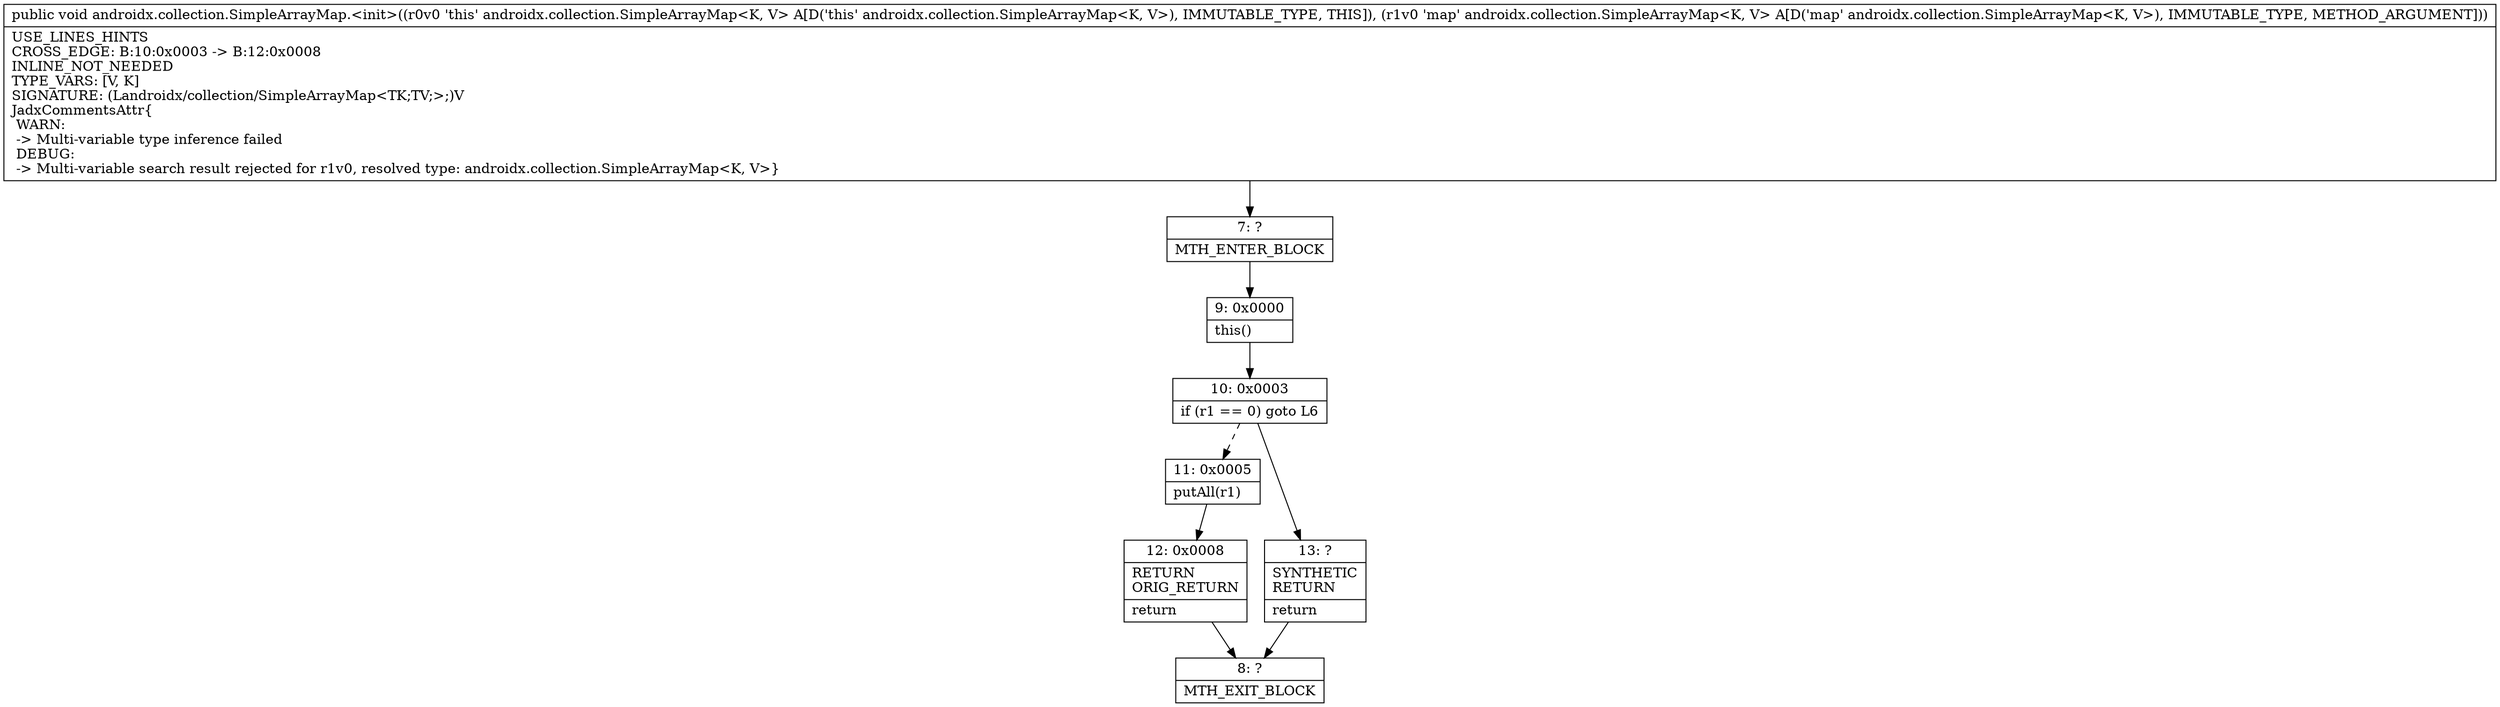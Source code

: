 digraph "CFG forandroidx.collection.SimpleArrayMap.\<init\>(Landroidx\/collection\/SimpleArrayMap;)V" {
Node_7 [shape=record,label="{7\:\ ?|MTH_ENTER_BLOCK\l}"];
Node_9 [shape=record,label="{9\:\ 0x0000|this()\l}"];
Node_10 [shape=record,label="{10\:\ 0x0003|if (r1 == 0) goto L6\l}"];
Node_11 [shape=record,label="{11\:\ 0x0005|putAll(r1)\l}"];
Node_12 [shape=record,label="{12\:\ 0x0008|RETURN\lORIG_RETURN\l|return\l}"];
Node_8 [shape=record,label="{8\:\ ?|MTH_EXIT_BLOCK\l}"];
Node_13 [shape=record,label="{13\:\ ?|SYNTHETIC\lRETURN\l|return\l}"];
MethodNode[shape=record,label="{public void androidx.collection.SimpleArrayMap.\<init\>((r0v0 'this' androidx.collection.SimpleArrayMap\<K, V\> A[D('this' androidx.collection.SimpleArrayMap\<K, V\>), IMMUTABLE_TYPE, THIS]), (r1v0 'map' androidx.collection.SimpleArrayMap\<K, V\> A[D('map' androidx.collection.SimpleArrayMap\<K, V\>), IMMUTABLE_TYPE, METHOD_ARGUMENT]))  | USE_LINES_HINTS\lCROSS_EDGE: B:10:0x0003 \-\> B:12:0x0008\lINLINE_NOT_NEEDED\lTYPE_VARS: [V, K]\lSIGNATURE: (Landroidx\/collection\/SimpleArrayMap\<TK;TV;\>;)V\lJadxCommentsAttr\{\l WARN: \l \-\> Multi\-variable type inference failed\l DEBUG: \l \-\> Multi\-variable search result rejected for r1v0, resolved type: androidx.collection.SimpleArrayMap\<K, V\>\}\l}"];
MethodNode -> Node_7;Node_7 -> Node_9;
Node_9 -> Node_10;
Node_10 -> Node_11[style=dashed];
Node_10 -> Node_13;
Node_11 -> Node_12;
Node_12 -> Node_8;
Node_13 -> Node_8;
}

